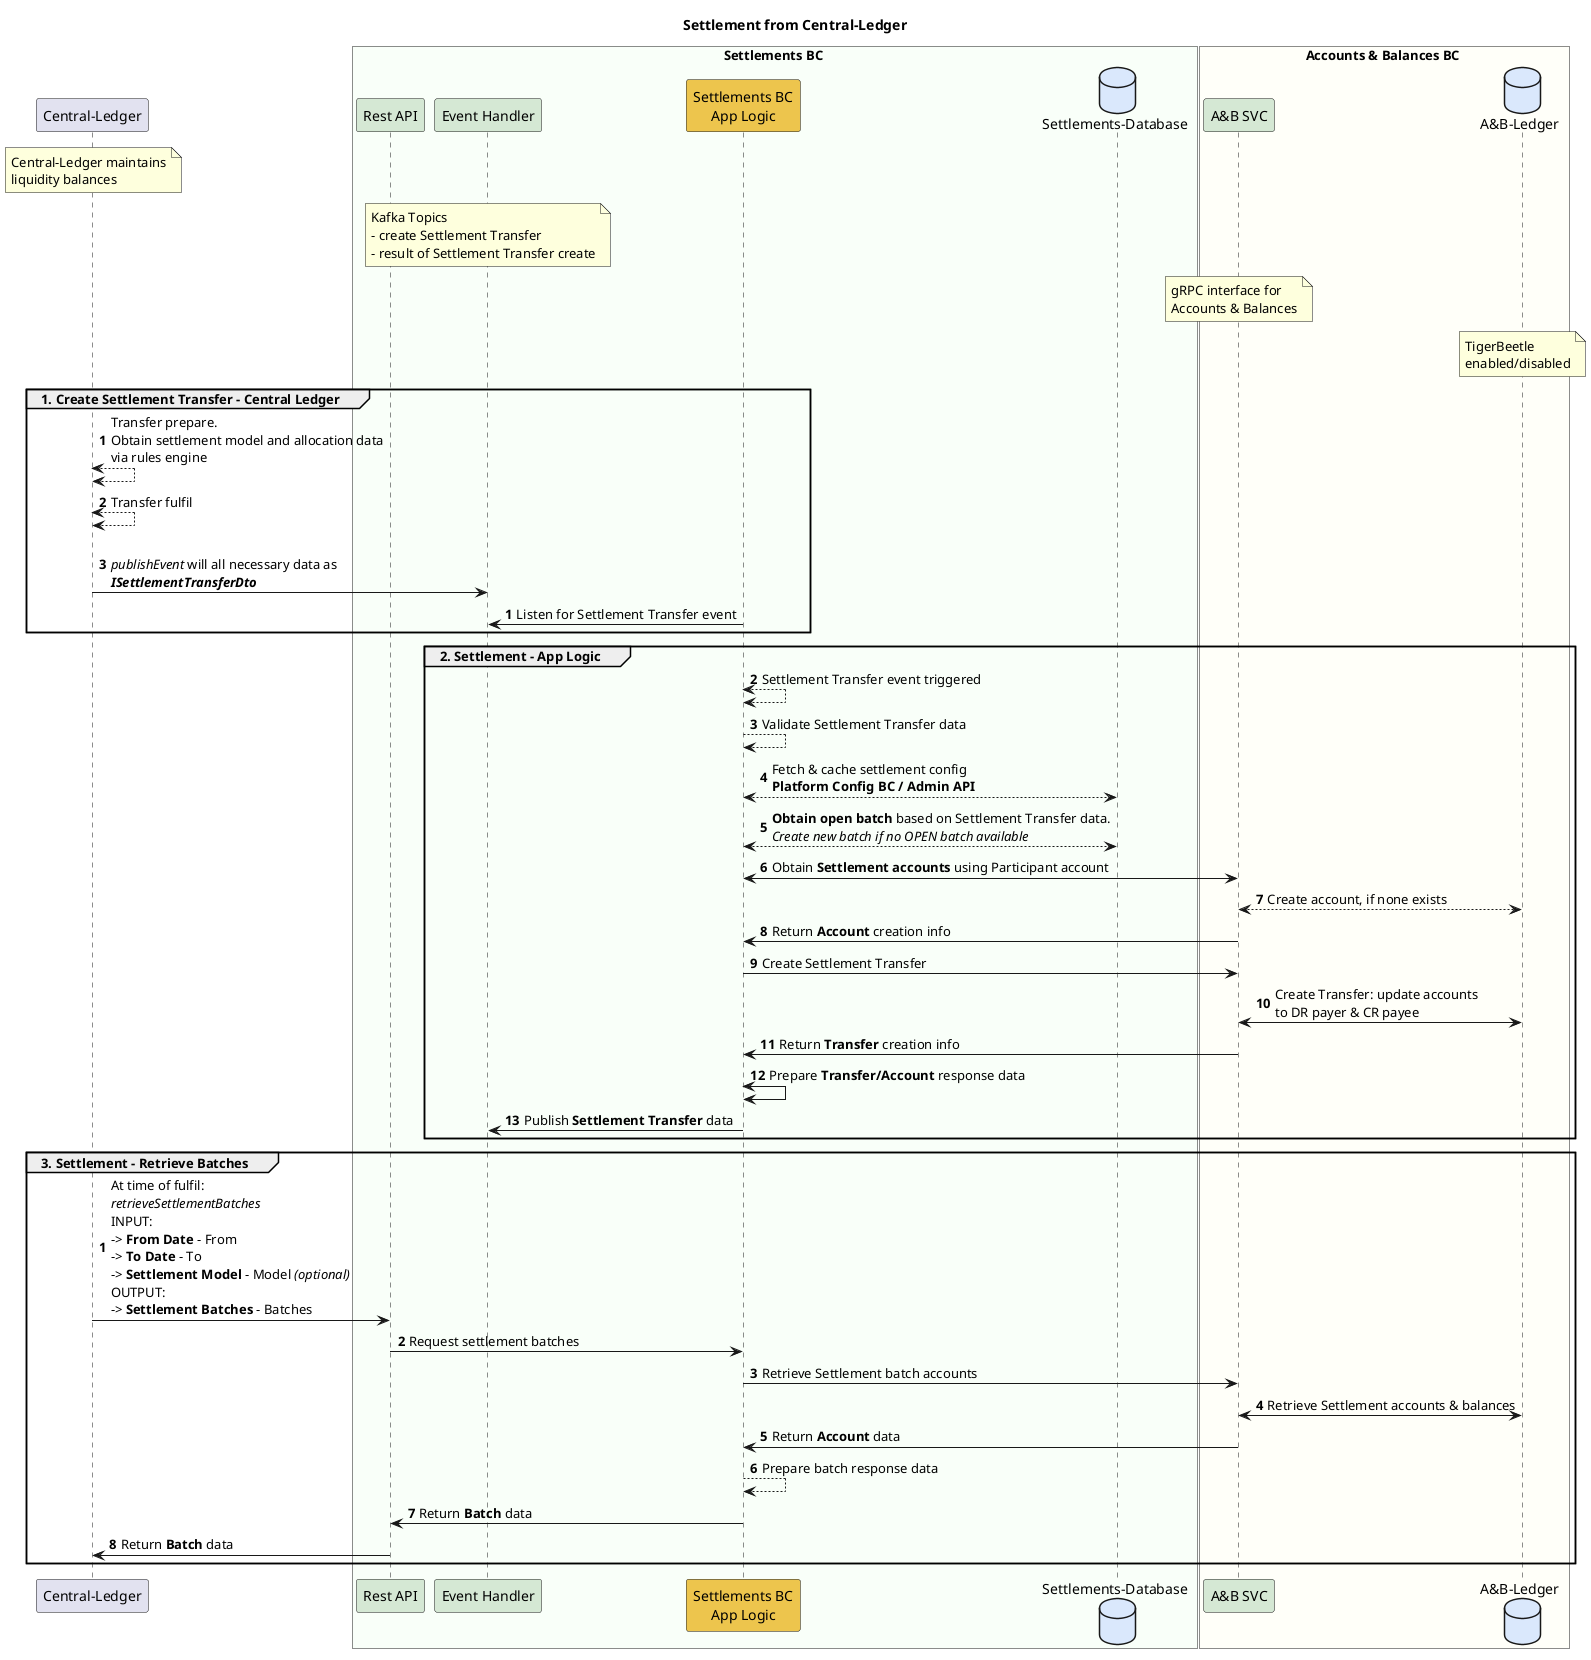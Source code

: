 @startuml

title Settlement from Central-Ledger

participant "Central-Ledger" as ext_cl
note over ext_cl
    Central-Ledger maintains
    liquidity balances
end note

box Settlements BC #F9FFF9
    participant "Rest API" as sbc_rest #D5E8D4
    participant "Event Handler" as sbc_event #D5E8D4
    note over sbc_event
        Kafka Topics
        - create Settlement Transfer
        - result of Settlement Transfer create
    end note
    participant "Settlements BC\nApp Logic" as sbc_app_logic #EDC54D
    database "Settlements-Database" as sbc_db #DAE8FC
end box

box Accounts & Balances BC #FFFFF9
    participant "A&B SVC" as abbc_grpc #D5E8D4
    database "A&B-Ledger" as abbc_tigerbeetle #DAE8FC
    note over abbc_grpc
        gRPC interface for
        Accounts & Balances
    end note
    note over abbc_tigerbeetle
        TigerBeetle 
        enabled/disabled
    end note
end box

group 1. Create Settlement Transfer - Central Ledger
autonumber
    ext_cl <--> ext_cl : Transfer prepare. \nObtain settlement model and allocation data\nvia rules engine
    ext_cl <--> ext_cl : Transfer fulfil
    ext_cl -> sbc_event : \n//publishEvent// will all necessary data as\n**//ISettlementTransferDto//**
autonumber
    sbc_app_logic -> sbc_event : Listen for Settlement Transfer event
end

group 2. Settlement - App Logic
    sbc_app_logic <--> sbc_app_logic: Settlement Transfer event triggered
    sbc_app_logic --> sbc_app_logic : Validate Settlement Transfer data
    sbc_app_logic <--> sbc_db : Fetch & cache settlement config\n**Platform Config BC / Admin API**
    sbc_app_logic <--> sbc_db : **Obtain open batch** based on Settlement Transfer data.\n//Create new batch if no OPEN batch available//
    sbc_app_logic <-> abbc_grpc : Obtain **Settlement accounts** using Participant account
    abbc_grpc <--> abbc_tigerbeetle : Create account, if none exists
    abbc_grpc -> sbc_app_logic : Return **Account** creation info
    sbc_app_logic -> abbc_grpc: Create Settlement Transfer
    abbc_grpc <-> abbc_tigerbeetle: Create Transfer: update accounts \nto DR payer & CR payee
    abbc_grpc -> sbc_app_logic : Return **Transfer** creation info
    sbc_app_logic <-> sbc_app_logic: Prepare **Transfer/Account** response data
    sbc_app_logic -> sbc_event : Publish **Settlement Transfer** data
end

group 3. Settlement - Retrieve Batches
autonumber
    ext_cl -> sbc_rest : At time of fulfil:\n//retrieveSettlementBatches// \nINPUT:\n-> **From Date** - From\n-> **To Date** - To\n-> **Settlement Model** - Model //(optional)//\nOUTPUT:\n-> **Settlement Batches** - Batches
    sbc_rest -> sbc_app_logic : Request settlement batches
    sbc_app_logic -> abbc_grpc : Retrieve Settlement batch accounts
    abbc_grpc <-> abbc_tigerbeetle : Retrieve Settlement accounts & balances
    abbc_grpc -> sbc_app_logic : Return **Account** data
    sbc_app_logic --> sbc_app_logic : Prepare batch response data
    sbc_app_logic -> sbc_rest : Return **Batch** data
    sbc_rest -> ext_cl : Return **Batch** data
autonumber

end

@enduml
